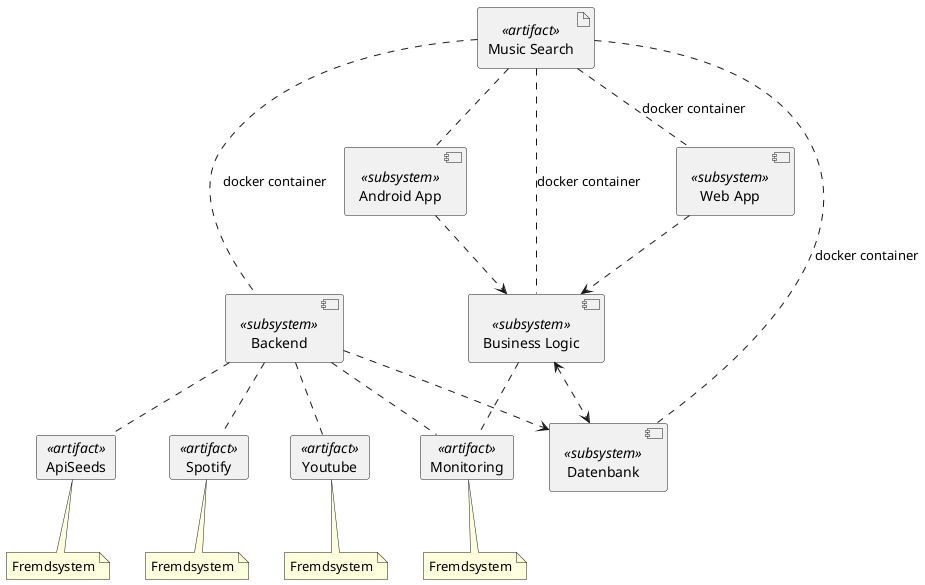 @startuml verteilung

artifact "Music Search" << artifact >> as ms

component "Datenbank" << subsystem >> as db
component "Backend" << subsystem >> as be
component "Business Logic" << subsystem >> as bl
component "Web App" << subsystem >> as wa
component "Android App" << subsystem >> as aa

card "Monitoring" << artifact >> as mt
note bottom: Fremdsystem

card "Spotify" << artifact >> as sp
note bottom: Fremdsystem
card "Youtube" << artifact >> as yt
note bottom: Fremdsystem
card "ApiSeeds" << artifact >> as ap
note bottom: Fremdsystem

ms .. db: docker container
ms .. be: docker container
ms .. bl: docker container
ms .. wa: docker container
ms .. aa

be ..> db
bl <..> db
aa ..> bl
wa ..> bl

be .. sp
be .. yt
be .. ap

bl .. mt
be .. mt

@enduml